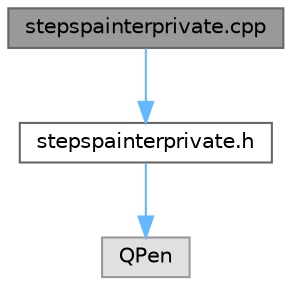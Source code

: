 digraph "stepspainterprivate.cpp"
{
 // LATEX_PDF_SIZE
  bgcolor="transparent";
  edge [fontname=Helvetica,fontsize=10,labelfontname=Helvetica,labelfontsize=10];
  node [fontname=Helvetica,fontsize=10,shape=box,height=0.2,width=0.4];
  Node1 [label="stepspainterprivate.cpp",height=0.2,width=0.4,color="gray40", fillcolor="grey60", style="filled", fontcolor="black",tooltip=" "];
  Node1 -> Node2 [color="steelblue1",style="solid"];
  Node2 [label="stepspainterprivate.h",height=0.2,width=0.4,color="grey40", fillcolor="white", style="filled",URL="$stepspainterprivate_8h.html",tooltip=" "];
  Node2 -> Node3 [color="steelblue1",style="solid"];
  Node3 [label="QPen",height=0.2,width=0.4,color="grey60", fillcolor="#E0E0E0", style="filled",tooltip=" "];
}
